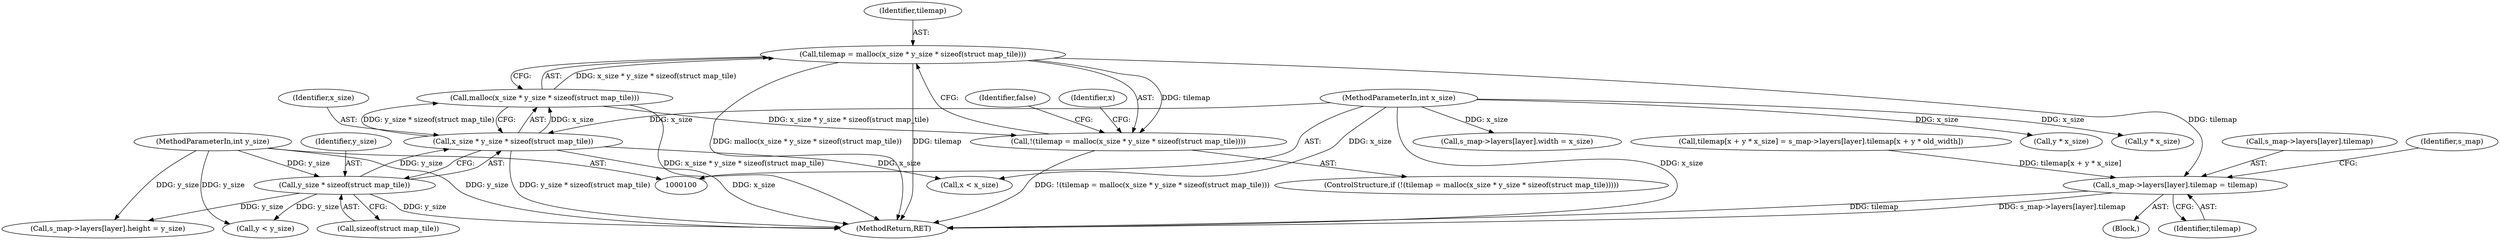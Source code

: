 digraph "0_minisphere_252c1ca184cb38e1acb917aa0e451c5f08519996@pointer" {
"1000136" [label="(Call,tilemap = malloc(x_size * y_size * sizeof(struct map_tile)))"];
"1000138" [label="(Call,malloc(x_size * y_size * sizeof(struct map_tile)))"];
"1000139" [label="(Call,x_size * y_size * sizeof(struct map_tile))"];
"1000102" [label="(MethodParameterIn,int x_size)"];
"1000141" [label="(Call,y_size * sizeof(struct map_tile))"];
"1000103" [label="(MethodParameterIn,int y_size)"];
"1000135" [label="(Call,!(tilemap = malloc(x_size * y_size * sizeof(struct map_tile))))"];
"1000231" [label="(Call,s_map->layers[layer].tilemap = tilemap)"];
"1000240" [label="(Call,s_map->layers[layer].width = x_size)"];
"1000135" [label="(Call,!(tilemap = malloc(x_size * y_size * sizeof(struct map_tile))))"];
"1000138" [label="(Call,malloc(x_size * y_size * sizeof(struct map_tile)))"];
"1000104" [label="(Block,)"];
"1000103" [label="(MethodParameterIn,int y_size)"];
"1000249" [label="(Call,s_map->layers[layer].height = y_size)"];
"1000146" [label="(Identifier,false)"];
"1000161" [label="(Call,y < y_size)"];
"1000142" [label="(Identifier,y_size)"];
"1000176" [label="(Call,tilemap[x + y * x_size] = s_map->layers[layer].tilemap[x + y * old_width])"];
"1000232" [label="(Call,s_map->layers[layer].tilemap)"];
"1000136" [label="(Call,tilemap = malloc(x_size * y_size * sizeof(struct map_tile)))"];
"1000140" [label="(Identifier,x_size)"];
"1000143" [label="(Call,sizeof(struct map_tile))"];
"1000181" [label="(Call,y * x_size)"];
"1000468" [label="(MethodReturn,RET)"];
"1000134" [label="(ControlStructure,if (!(tilemap = malloc(x_size * y_size * sizeof(struct map_tile)))))"];
"1000206" [label="(Call,y * x_size)"];
"1000239" [label="(Identifier,tilemap)"];
"1000149" [label="(Identifier,x)"];
"1000102" [label="(MethodParameterIn,int x_size)"];
"1000141" [label="(Call,y_size * sizeof(struct map_tile))"];
"1000151" [label="(Call,x < x_size)"];
"1000139" [label="(Call,x_size * y_size * sizeof(struct map_tile))"];
"1000244" [label="(Identifier,s_map)"];
"1000137" [label="(Identifier,tilemap)"];
"1000231" [label="(Call,s_map->layers[layer].tilemap = tilemap)"];
"1000136" -> "1000135"  [label="AST: "];
"1000136" -> "1000138"  [label="CFG: "];
"1000137" -> "1000136"  [label="AST: "];
"1000138" -> "1000136"  [label="AST: "];
"1000135" -> "1000136"  [label="CFG: "];
"1000136" -> "1000468"  [label="DDG: malloc(x_size * y_size * sizeof(struct map_tile))"];
"1000136" -> "1000468"  [label="DDG: tilemap"];
"1000136" -> "1000135"  [label="DDG: tilemap"];
"1000138" -> "1000136"  [label="DDG: x_size * y_size * sizeof(struct map_tile)"];
"1000136" -> "1000231"  [label="DDG: tilemap"];
"1000138" -> "1000139"  [label="CFG: "];
"1000139" -> "1000138"  [label="AST: "];
"1000138" -> "1000468"  [label="DDG: x_size * y_size * sizeof(struct map_tile)"];
"1000138" -> "1000135"  [label="DDG: x_size * y_size * sizeof(struct map_tile)"];
"1000139" -> "1000138"  [label="DDG: x_size"];
"1000139" -> "1000138"  [label="DDG: y_size * sizeof(struct map_tile)"];
"1000139" -> "1000141"  [label="CFG: "];
"1000140" -> "1000139"  [label="AST: "];
"1000141" -> "1000139"  [label="AST: "];
"1000139" -> "1000468"  [label="DDG: y_size * sizeof(struct map_tile)"];
"1000139" -> "1000468"  [label="DDG: x_size"];
"1000102" -> "1000139"  [label="DDG: x_size"];
"1000141" -> "1000139"  [label="DDG: y_size"];
"1000139" -> "1000151"  [label="DDG: x_size"];
"1000102" -> "1000100"  [label="AST: "];
"1000102" -> "1000468"  [label="DDG: x_size"];
"1000102" -> "1000151"  [label="DDG: x_size"];
"1000102" -> "1000181"  [label="DDG: x_size"];
"1000102" -> "1000206"  [label="DDG: x_size"];
"1000102" -> "1000240"  [label="DDG: x_size"];
"1000141" -> "1000143"  [label="CFG: "];
"1000142" -> "1000141"  [label="AST: "];
"1000143" -> "1000141"  [label="AST: "];
"1000141" -> "1000468"  [label="DDG: y_size"];
"1000103" -> "1000141"  [label="DDG: y_size"];
"1000141" -> "1000161"  [label="DDG: y_size"];
"1000141" -> "1000249"  [label="DDG: y_size"];
"1000103" -> "1000100"  [label="AST: "];
"1000103" -> "1000468"  [label="DDG: y_size"];
"1000103" -> "1000161"  [label="DDG: y_size"];
"1000103" -> "1000249"  [label="DDG: y_size"];
"1000135" -> "1000134"  [label="AST: "];
"1000146" -> "1000135"  [label="CFG: "];
"1000149" -> "1000135"  [label="CFG: "];
"1000135" -> "1000468"  [label="DDG: !(tilemap = malloc(x_size * y_size * sizeof(struct map_tile)))"];
"1000231" -> "1000104"  [label="AST: "];
"1000231" -> "1000239"  [label="CFG: "];
"1000232" -> "1000231"  [label="AST: "];
"1000239" -> "1000231"  [label="AST: "];
"1000244" -> "1000231"  [label="CFG: "];
"1000231" -> "1000468"  [label="DDG: tilemap"];
"1000231" -> "1000468"  [label="DDG: s_map->layers[layer].tilemap"];
"1000176" -> "1000231"  [label="DDG: tilemap[x + y * x_size]"];
}

